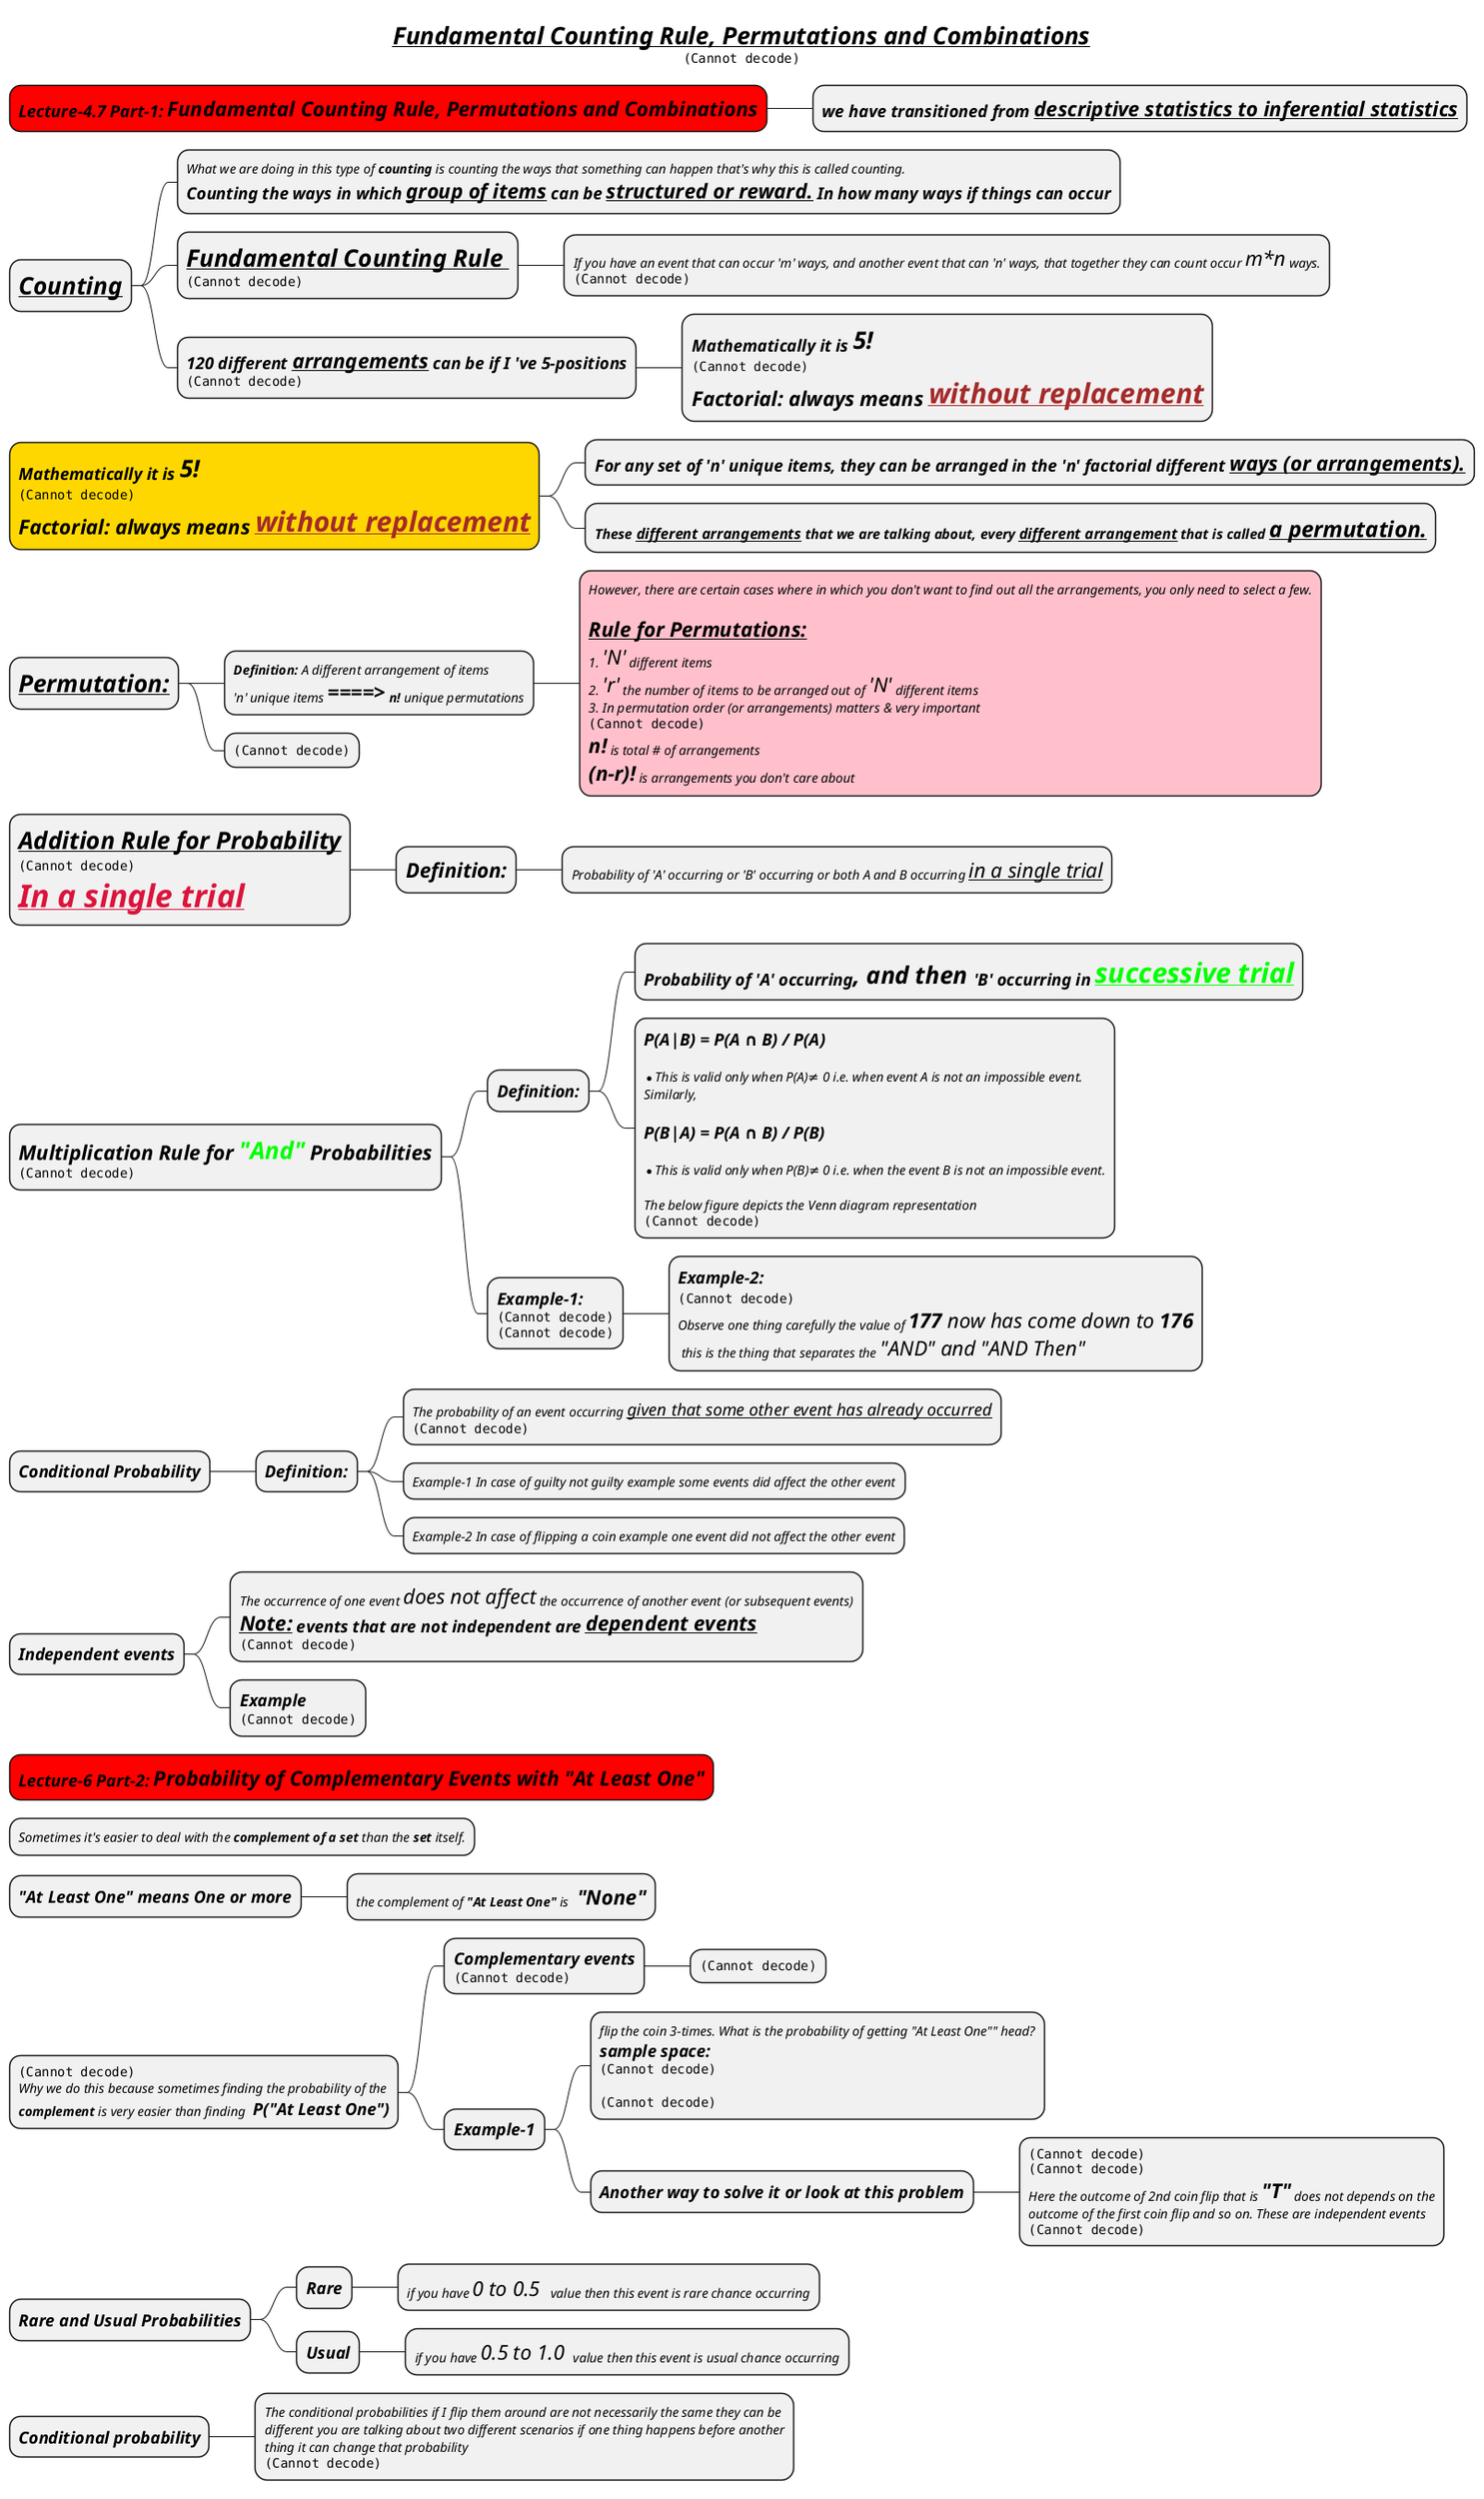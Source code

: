 @startmindmap
skinparam node {
    FontStyle italic
}

title =__//Fundamental Counting Rule, Permutations and Combinations//__\n<img:images/img_15.png>

*[#red] =Lecture-4.7 Part-1: **Fundamental Counting Rule, Permutations and Combinations**
** =we have transitioned from __descriptive statistics to inferential statistics__

* =//__Counting__//
**:What we are doing in this type of **counting** is counting the ways that something can happen that's why this is called counting.
=Counting the ways in which __group of items__ can be __structured or reward.__ In how many ways if things can occur;

** =//__Fundamental Counting Rule __//\n<img:images/img_33.png>
*** If you have an event that can occur 'm' ways, and another event that can 'n' ways, that together they can count occur <size:22>m*n</size> ways.\n<img:images/img_34.png>

** =120 different __arrangements__ can be if I 've 5-positions \n<img:images/img_35.png>
***  =Mathematically it is <size:22>5! \n<img:images/img_36.png> \n= //Factorial: always means <color #brown>__without replacement__//

*[#gold] =Mathematically it is <size:22>5! \n<img:images/img_36.png> \n= //Factorial: always means <color #brown>__without replacement__//
** =For any set of 'n' unique items, they can be arranged in the 'n' factorial different __ways (or arrangements).__
** ===These __different arrangements__ that we are talking about, every __different arrangement__ that is called <size:22>__a permutation.__

* =//__Permutation:__//
** **Definition:** A different arrangement of items\n'n' unique items <size:22>**====>**</size> **n!** unique permutations
***[#pink]:However, there are certain cases where in which you don't want to find out all the arrangements, you only need to select a few.

= __Rule for Permutations:__
# <size:22>'N'</size> different items
# <size:22>'r'</size> the number of items to be arranged out of <size:22>'N'</size> different items
# In permutation order (or arrangements) matters & very important
<img:images/img_37.png>
<size:22>**n!**</size> is total # of arrangements
<size:22>**(n-r)!**</size> is arrangements you don't care about;
** <img:images/img_38.png>


* =//__Addition Rule for Probability__//\n<img:images/img_8.png> \n=<color #crimson>**//__In a single trial__//**
** =//Definition://
*** Probability of 'A' occurring or 'B' occurring or both A and B occurring <size:22>__in a single trial__

* =//Multiplication Rule for <color #lime>"And"</color> Probabilities// \n<img:images/img_16.png>
** =Definition:
*** =Probability of 'A' occurring<size:22>, and then </size>'B' occurring in <color #lime>__**successive trial**__
***:=P(A|B) = P(A ∩ B) / P(A)

*This is valid only when P(A)≠ 0 i.e. when event A is not an impossible event.
Similarly,

=P(B|A) = P(A ∩ B) / P(B)

* This is valid only when P(B)≠ 0 i.e. when the event B is not an impossible event.

The below figure depicts the Venn diagram representation
<img:images/img_24.png>;

**:=Example-1:
<img:images/img_17.png>
<img:images/img_18.png>;
***  =Example-2: \n<img:images/img_19.png> \nObserve one thing carefully the value of <size::22>**177** now has come down to **176**</size>\n this is the thing that separates the <size:22>"AND" and "AND Then"</size>

* =Conditional Probability
** =Definition:
*** The probability of an event occurring <size:18>__given that some other event has already occurred__\n<img:images/img_21.png>
*** Example-1 In case of guilty not guilty example some events did affect the other event
*** Example-2 In case of flipping a coin example one event did not affect the other event

* =Independent events
** The occurrence of one event <size:22>does not affect</size> the occurrence of another event (or subsequent events)\n=__Note:__ events that are not independent are __dependent events__\n<img:images/img_22.png>

** =Example\n<img:images/img_23.png>

*[#red] =Lecture-6 Part-2: **Probability of Complementary Events with "At Least One"**

* Sometimes it's easier to deal with the **complement of a set** than the **set** itself.

* ="At Least One" means One or more
** the complement of **"At Least One"** is <size:22> **"None"**


*:<img:images/img_25.png>
Why we do this because sometimes finding the probability of the
**complement** is very easier than finding <size:18> **P("At Least One")**;

** =Complementary events\n<img:images/img_13.png>
*** <img:images/img_14.png>
** =Example-1
***:flip the coin 3-times. What is the probability of getting "At Least One"" head?
= sample space:
<img:images/img_26.png>

<img:images/img_27.png>;

*** =Another way to solve it or look at this problem

****:<img:images/img_28.png>
<img:images/img_30.png>
Here the outcome of 2nd coin flip that is <size:22>**"T"**</size> does not depends on the
outcome of the first coin flip and so on. These are independent events
<img:images/img_31.png>;


* =Rare and Usual Probabilities
** =Rare
*** if you have <size:22>0 to 0.5  </size>value then this event is rare chance occurring
** =Usual
*** if you have <size:22>0.5 to 1.0 </size> value then this event is usual chance occurring

* =Conditional probability
**:The conditional probabilities if I flip them around are not necessarily the same they can be
different you are talking about two different scenarios if one thing happens before another
thing it can change that probability
<img:images/img_32.png>;

@endmindmap
